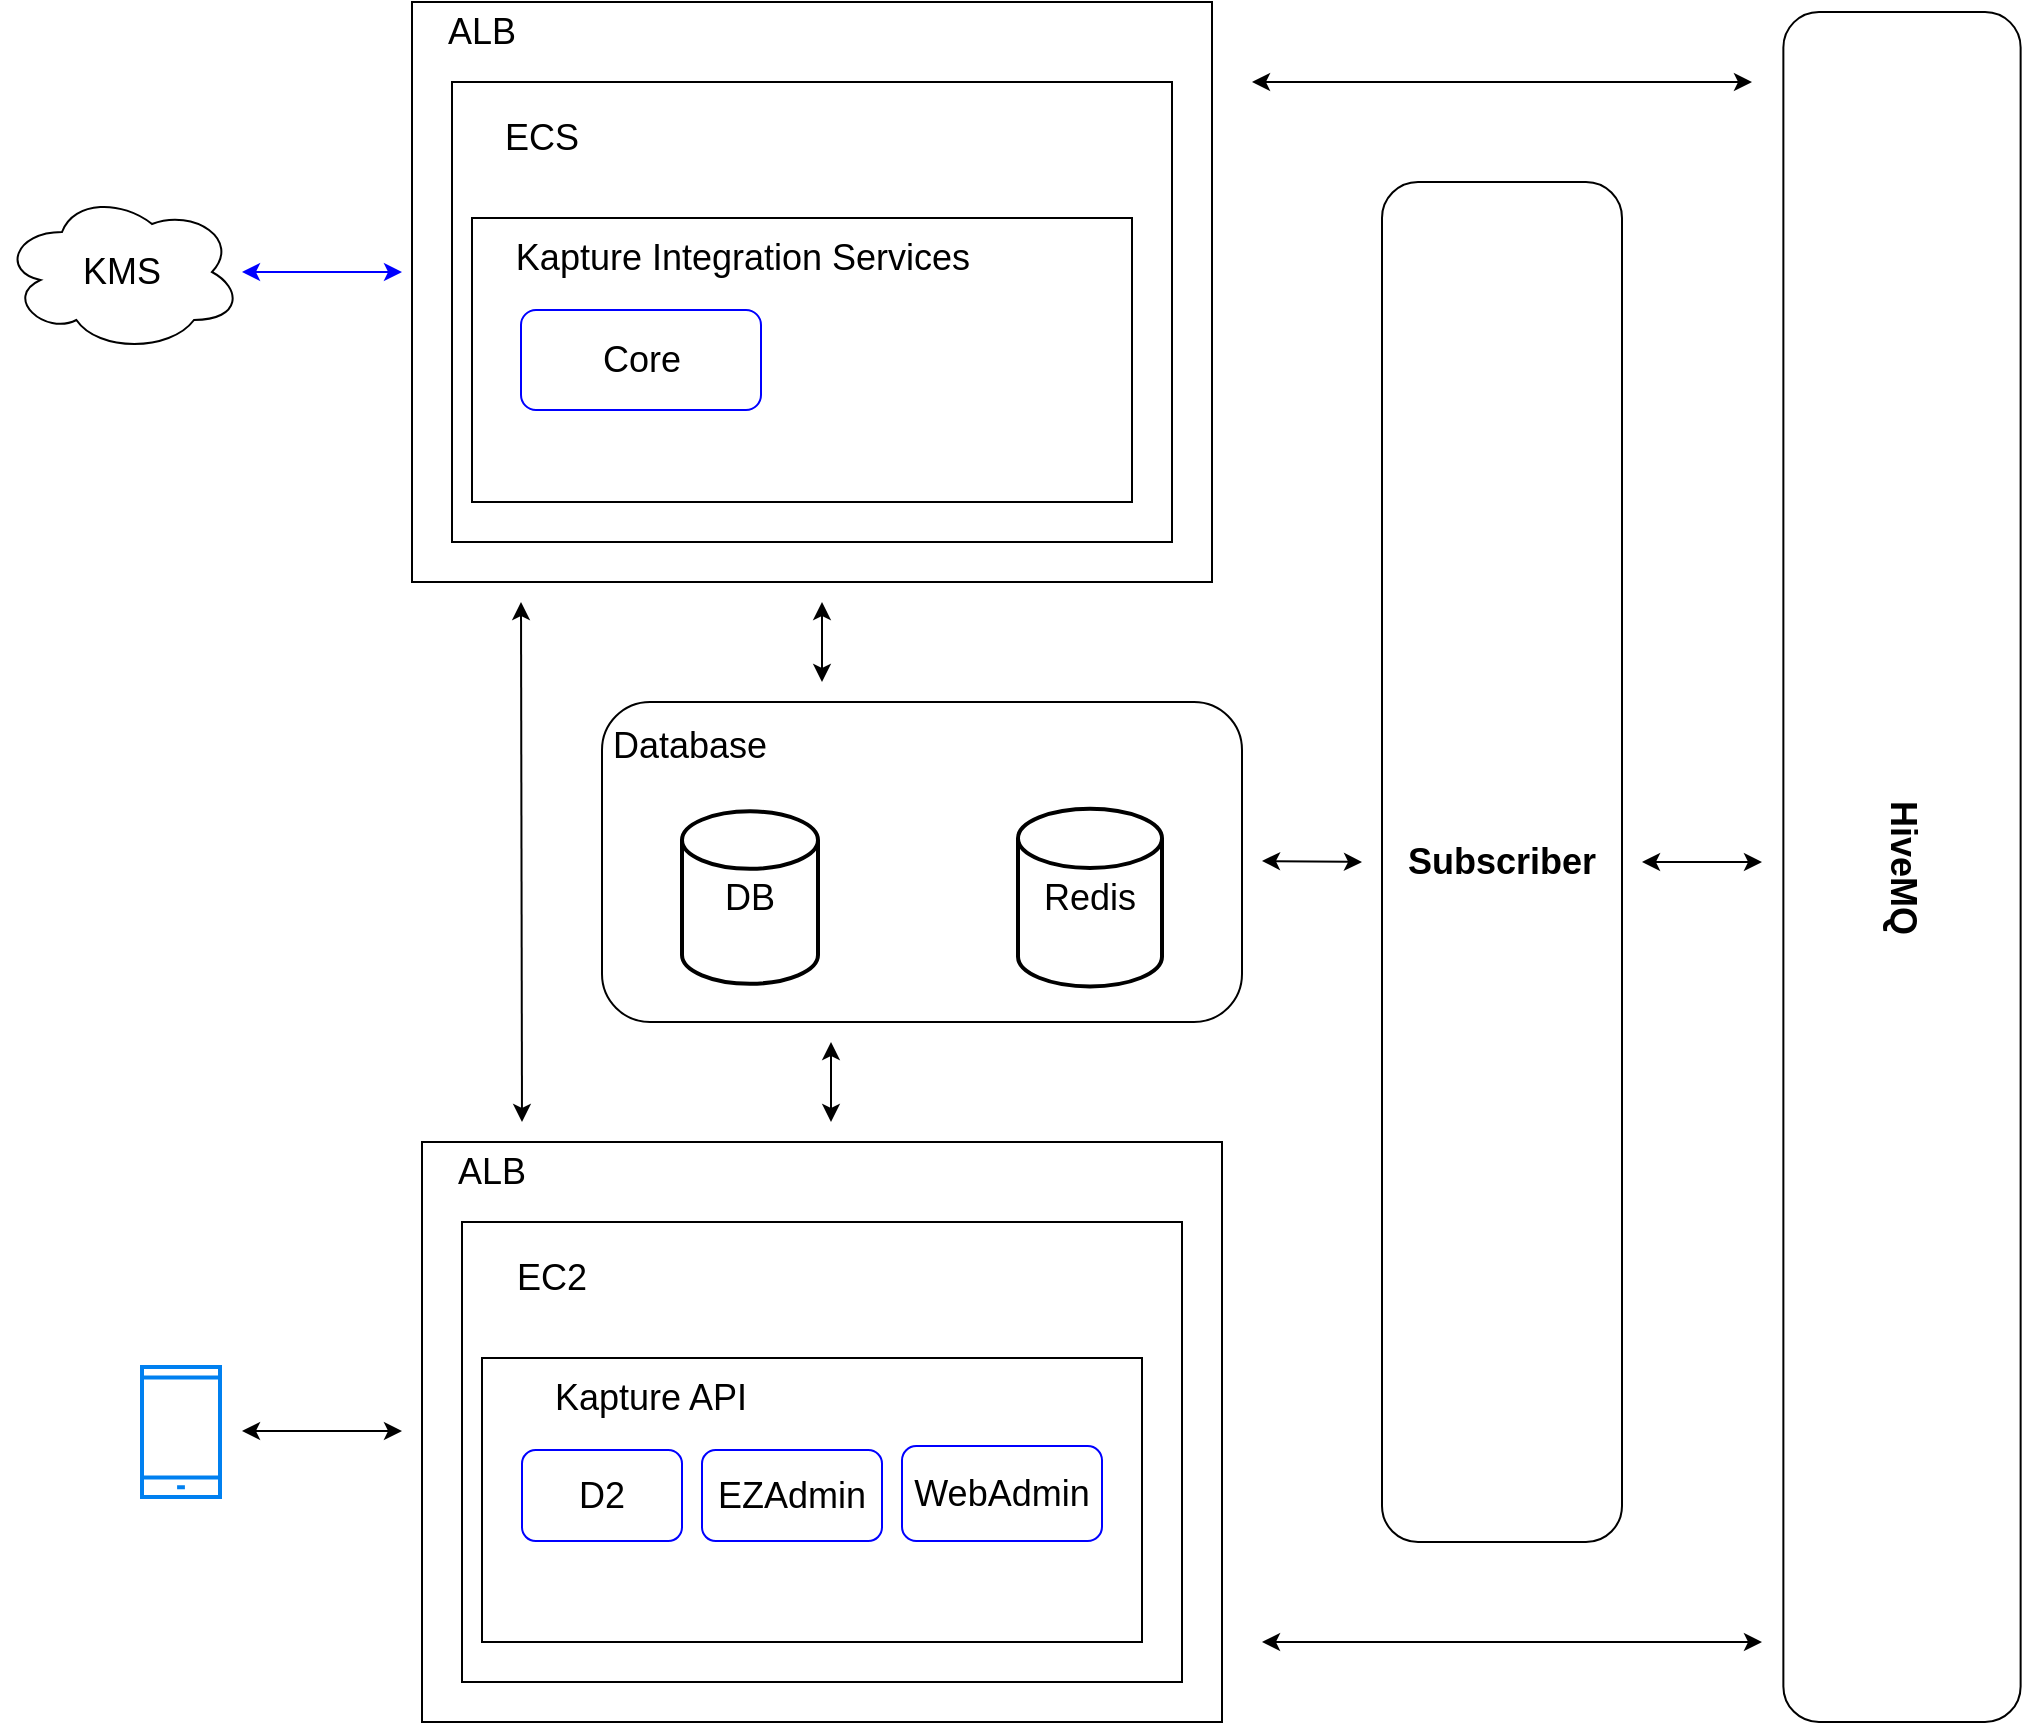 <mxfile version="20.8.23" type="github">
  <diagram name="第1頁" id="pTdbA5UM3i_hhNW9NHbF">
    <mxGraphModel dx="300" dy="689" grid="1" gridSize="10" guides="1" tooltips="1" connect="1" arrows="1" fold="1" page="1" pageScale="1" pageWidth="827" pageHeight="1169" math="0" shadow="0">
      <root>
        <mxCell id="0" />
        <mxCell id="1" parent="0" />
        <mxCell id="v_c1Cu9leKUmqeBzcQBM-57" value="" style="rounded=0;whiteSpace=wrap;html=1;" vertex="1" parent="1">
          <mxGeometry x="1155" y="170" width="400" height="290" as="geometry" />
        </mxCell>
        <mxCell id="v_c1Cu9leKUmqeBzcQBM-1" value="" style="rounded=0;whiteSpace=wrap;html=1;fontSize=18;" vertex="1" parent="1">
          <mxGeometry x="1175" y="210" width="360" height="230" as="geometry" />
        </mxCell>
        <mxCell id="v_c1Cu9leKUmqeBzcQBM-5" value="&lt;font style=&quot;font-size: 18px&quot;&gt;ECS&lt;/font&gt;" style="text;html=1;strokeColor=none;fillColor=none;align=center;verticalAlign=middle;whiteSpace=wrap;rounded=0;" vertex="1" parent="1">
          <mxGeometry x="1175" y="223" width="90" height="30" as="geometry" />
        </mxCell>
        <mxCell id="v_c1Cu9leKUmqeBzcQBM-6" value="" style="rounded=0;whiteSpace=wrap;html=1;fontSize=18;" vertex="1" parent="1">
          <mxGeometry x="1185" y="278" width="330" height="142" as="geometry" />
        </mxCell>
        <mxCell id="v_c1Cu9leKUmqeBzcQBM-7" value="&lt;font style=&quot;font-size: 18px&quot;&gt;Kapture Integration Services&lt;/font&gt;" style="text;html=1;strokeColor=none;fillColor=none;align=center;verticalAlign=middle;whiteSpace=wrap;rounded=0;" vertex="1" parent="1">
          <mxGeometry x="1185" y="278" width="271" height="40" as="geometry" />
        </mxCell>
        <mxCell id="v_c1Cu9leKUmqeBzcQBM-8" value="Core" style="rounded=1;whiteSpace=wrap;html=1;fontSize=18;strokeColor=#0000FF;" vertex="1" parent="1">
          <mxGeometry x="1209.5" y="324" width="120" height="50" as="geometry" />
        </mxCell>
        <mxCell id="v_c1Cu9leKUmqeBzcQBM-20" value="" style="html=1;verticalLabelPosition=bottom;align=center;labelBackgroundColor=#ffffff;verticalAlign=top;strokeWidth=2;strokeColor=#0080F0;shadow=0;dashed=0;shape=mxgraph.ios7.icons.smartphone;fontSize=18;" vertex="1" parent="1">
          <mxGeometry x="1020" y="852.5" width="39" height="65" as="geometry" />
        </mxCell>
        <mxCell id="v_c1Cu9leKUmqeBzcQBM-21" value="" style="endArrow=classic;startArrow=classic;html=1;rounded=0;strokeColor=#0000FF;" edge="1" parent="1">
          <mxGeometry width="50" height="50" relative="1" as="geometry">
            <mxPoint x="1070" y="305" as="sourcePoint" />
            <mxPoint x="1150" y="305" as="targetPoint" />
          </mxGeometry>
        </mxCell>
        <mxCell id="v_c1Cu9leKUmqeBzcQBM-23" value="" style="endArrow=classic;startArrow=classic;html=1;rounded=0;fontSize=18;" edge="1" parent="1">
          <mxGeometry width="50" height="50" relative="1" as="geometry">
            <mxPoint x="1070" y="884.5" as="sourcePoint" />
            <mxPoint x="1150" y="884.5" as="targetPoint" />
            <Array as="points" />
          </mxGeometry>
        </mxCell>
        <mxCell id="v_c1Cu9leKUmqeBzcQBM-59" value="&lt;span style=&quot;font-size: 18px;&quot;&gt;ALB&lt;/span&gt;" style="text;html=1;strokeColor=none;fillColor=none;align=center;verticalAlign=middle;whiteSpace=wrap;rounded=0;" vertex="1" parent="1">
          <mxGeometry x="1155" y="170" width="70" height="30" as="geometry" />
        </mxCell>
        <mxCell id="v_c1Cu9leKUmqeBzcQBM-61" value="&lt;font style=&quot;font-size: 18px;&quot; color=&quot;#000000&quot;&gt;&lt;b&gt;Subscriber&lt;/b&gt;&lt;/font&gt;" style="rounded=1;whiteSpace=wrap;html=1;fontColor=#0000FF;" vertex="1" parent="1">
          <mxGeometry x="1640" y="260" width="120" height="680" as="geometry" />
        </mxCell>
        <mxCell id="v_c1Cu9leKUmqeBzcQBM-63" value="" style="rounded=0;whiteSpace=wrap;html=1;" vertex="1" parent="1">
          <mxGeometry x="1160" y="740" width="400" height="290" as="geometry" />
        </mxCell>
        <mxCell id="v_c1Cu9leKUmqeBzcQBM-64" value="" style="rounded=0;whiteSpace=wrap;html=1;fontSize=18;" vertex="1" parent="1">
          <mxGeometry x="1180" y="780" width="360" height="230" as="geometry" />
        </mxCell>
        <mxCell id="v_c1Cu9leKUmqeBzcQBM-65" value="&lt;font style=&quot;font-size: 18px&quot;&gt;EC2&lt;/font&gt;" style="text;html=1;strokeColor=none;fillColor=none;align=center;verticalAlign=middle;whiteSpace=wrap;rounded=0;" vertex="1" parent="1">
          <mxGeometry x="1180" y="793" width="90" height="30" as="geometry" />
        </mxCell>
        <mxCell id="v_c1Cu9leKUmqeBzcQBM-66" value="" style="rounded=0;whiteSpace=wrap;html=1;fontSize=18;" vertex="1" parent="1">
          <mxGeometry x="1190" y="848" width="330" height="142" as="geometry" />
        </mxCell>
        <mxCell id="v_c1Cu9leKUmqeBzcQBM-67" value="&lt;font style=&quot;font-size: 18px&quot;&gt;Kapture API&lt;/font&gt;" style="text;html=1;strokeColor=none;fillColor=none;align=center;verticalAlign=middle;whiteSpace=wrap;rounded=0;" vertex="1" parent="1">
          <mxGeometry x="1189" y="848" width="171" height="40" as="geometry" />
        </mxCell>
        <mxCell id="v_c1Cu9leKUmqeBzcQBM-68" value="D2" style="rounded=1;whiteSpace=wrap;html=1;fontSize=18;strokeColor=#0000FF;" vertex="1" parent="1">
          <mxGeometry x="1210" y="894" width="80" height="45.5" as="geometry" />
        </mxCell>
        <mxCell id="v_c1Cu9leKUmqeBzcQBM-70" value="&lt;span style=&quot;font-size: 18px;&quot;&gt;ALB&lt;/span&gt;" style="text;html=1;strokeColor=none;fillColor=none;align=center;verticalAlign=middle;whiteSpace=wrap;rounded=0;" vertex="1" parent="1">
          <mxGeometry x="1160" y="740" width="70" height="30" as="geometry" />
        </mxCell>
        <mxCell id="v_c1Cu9leKUmqeBzcQBM-72" value="&lt;font style=&quot;font-size: 18px;&quot;&gt;KMS&lt;/font&gt;" style="ellipse;shape=cloud;whiteSpace=wrap;html=1;strokeColor=#000000;" vertex="1" parent="1">
          <mxGeometry x="950" y="265" width="120" height="80" as="geometry" />
        </mxCell>
        <mxCell id="v_c1Cu9leKUmqeBzcQBM-73" value="WebAdmin" style="rounded=1;whiteSpace=wrap;html=1;fontSize=18;strokeColor=#0000FF;" vertex="1" parent="1">
          <mxGeometry x="1400" y="892" width="100" height="47.5" as="geometry" />
        </mxCell>
        <mxCell id="v_c1Cu9leKUmqeBzcQBM-74" value="EZAdmin" style="rounded=1;whiteSpace=wrap;html=1;fontSize=18;strokeColor=#0000FF;" vertex="1" parent="1">
          <mxGeometry x="1300" y="894" width="90" height="45.5" as="geometry" />
        </mxCell>
        <mxCell id="v_c1Cu9leKUmqeBzcQBM-75" value="" style="endArrow=classic;startArrow=classic;html=1;rounded=0;fontSize=18;fontColor=#000000;" edge="1" parent="1">
          <mxGeometry width="50" height="50" relative="1" as="geometry">
            <mxPoint x="1360" y="510" as="sourcePoint" />
            <mxPoint x="1360" y="470" as="targetPoint" />
          </mxGeometry>
        </mxCell>
        <mxCell id="v_c1Cu9leKUmqeBzcQBM-26" value="&lt;font size=&quot;1&quot; style=&quot;&quot;&gt;&lt;b style=&quot;font-size: 18px;&quot;&gt;HiveMQ&lt;/b&gt;&lt;/font&gt;" style="rounded=1;whiteSpace=wrap;html=1;fontSize=18;strokeColor=#000000;rotation=90;movable=1;resizable=1;rotatable=1;deletable=1;editable=1;locked=0;connectable=1;" vertex="1" parent="1">
          <mxGeometry x="1472.5" y="543.18" width="855" height="118.63" as="geometry" />
        </mxCell>
        <mxCell id="v_c1Cu9leKUmqeBzcQBM-80" value="" style="group" vertex="1" connectable="0" parent="1">
          <mxGeometry x="1250" y="520" width="320" height="160" as="geometry" />
        </mxCell>
        <mxCell id="v_c1Cu9leKUmqeBzcQBM-11" value="DB" style="strokeWidth=2;html=1;shape=mxgraph.flowchart.database;whiteSpace=wrap;fontSize=18;" vertex="1" parent="v_c1Cu9leKUmqeBzcQBM-80">
          <mxGeometry x="40" y="54.667" width="68" height="86.222" as="geometry" />
        </mxCell>
        <mxCell id="v_c1Cu9leKUmqeBzcQBM-12" value="Redis" style="strokeWidth=2;html=1;shape=mxgraph.flowchart.database;whiteSpace=wrap;fontSize=18;" vertex="1" parent="v_c1Cu9leKUmqeBzcQBM-80">
          <mxGeometry x="208" y="53.333" width="72" height="88.889" as="geometry" />
        </mxCell>
        <mxCell id="v_c1Cu9leKUmqeBzcQBM-78" value="" style="rounded=1;whiteSpace=wrap;html=1;strokeColor=#000000;fontSize=18;fontColor=#000000;fillColor=none;" vertex="1" parent="v_c1Cu9leKUmqeBzcQBM-80">
          <mxGeometry width="320" height="160" as="geometry" />
        </mxCell>
        <mxCell id="v_c1Cu9leKUmqeBzcQBM-79" value="Database" style="text;html=1;strokeColor=none;fillColor=none;align=center;verticalAlign=middle;whiteSpace=wrap;rounded=0;fontSize=18;fontColor=#000000;" vertex="1" parent="v_c1Cu9leKUmqeBzcQBM-80">
          <mxGeometry x="20" y="8.889" width="48" height="26.667" as="geometry" />
        </mxCell>
        <mxCell id="v_c1Cu9leKUmqeBzcQBM-84" value="" style="endArrow=classic;startArrow=classic;html=1;rounded=0;fontSize=18;fontColor=#000000;" edge="1" parent="1">
          <mxGeometry width="50" height="50" relative="1" as="geometry">
            <mxPoint x="1364.5" y="730" as="sourcePoint" />
            <mxPoint x="1364.5" y="690" as="targetPoint" />
          </mxGeometry>
        </mxCell>
        <mxCell id="v_c1Cu9leKUmqeBzcQBM-85" value="" style="endArrow=classic;startArrow=classic;html=1;rounded=0;fontSize=18;fontColor=#000000;" edge="1" parent="1">
          <mxGeometry width="50" height="50" relative="1" as="geometry">
            <mxPoint x="1210" y="730" as="sourcePoint" />
            <mxPoint x="1209.5" y="470" as="targetPoint" />
          </mxGeometry>
        </mxCell>
        <mxCell id="v_c1Cu9leKUmqeBzcQBM-86" value="" style="endArrow=classic;startArrow=classic;html=1;rounded=0;fontSize=18;fontColor=#000000;" edge="1" parent="1">
          <mxGeometry width="50" height="50" relative="1" as="geometry">
            <mxPoint x="1580" y="599.5" as="sourcePoint" />
            <mxPoint x="1630" y="600" as="targetPoint" />
          </mxGeometry>
        </mxCell>
        <mxCell id="v_c1Cu9leKUmqeBzcQBM-87" value="" style="endArrow=classic;startArrow=classic;html=1;rounded=0;fontSize=18;" edge="1" parent="1">
          <mxGeometry width="50" height="50" relative="1" as="geometry">
            <mxPoint x="1580" y="990" as="sourcePoint" />
            <mxPoint x="1830" y="990" as="targetPoint" />
            <Array as="points" />
          </mxGeometry>
        </mxCell>
        <mxCell id="v_c1Cu9leKUmqeBzcQBM-88" value="" style="endArrow=classic;startArrow=classic;html=1;rounded=0;fontSize=18;fontColor=#000000;" edge="1" parent="1">
          <mxGeometry width="50" height="50" relative="1" as="geometry">
            <mxPoint x="1770" y="600" as="sourcePoint" />
            <mxPoint x="1830" y="600" as="targetPoint" />
          </mxGeometry>
        </mxCell>
        <mxCell id="v_c1Cu9leKUmqeBzcQBM-89" value="" style="endArrow=classic;startArrow=classic;html=1;rounded=0;fontSize=18;" edge="1" parent="1">
          <mxGeometry width="50" height="50" relative="1" as="geometry">
            <mxPoint x="1575" y="210" as="sourcePoint" />
            <mxPoint x="1825" y="210" as="targetPoint" />
            <Array as="points" />
          </mxGeometry>
        </mxCell>
      </root>
    </mxGraphModel>
  </diagram>
</mxfile>
